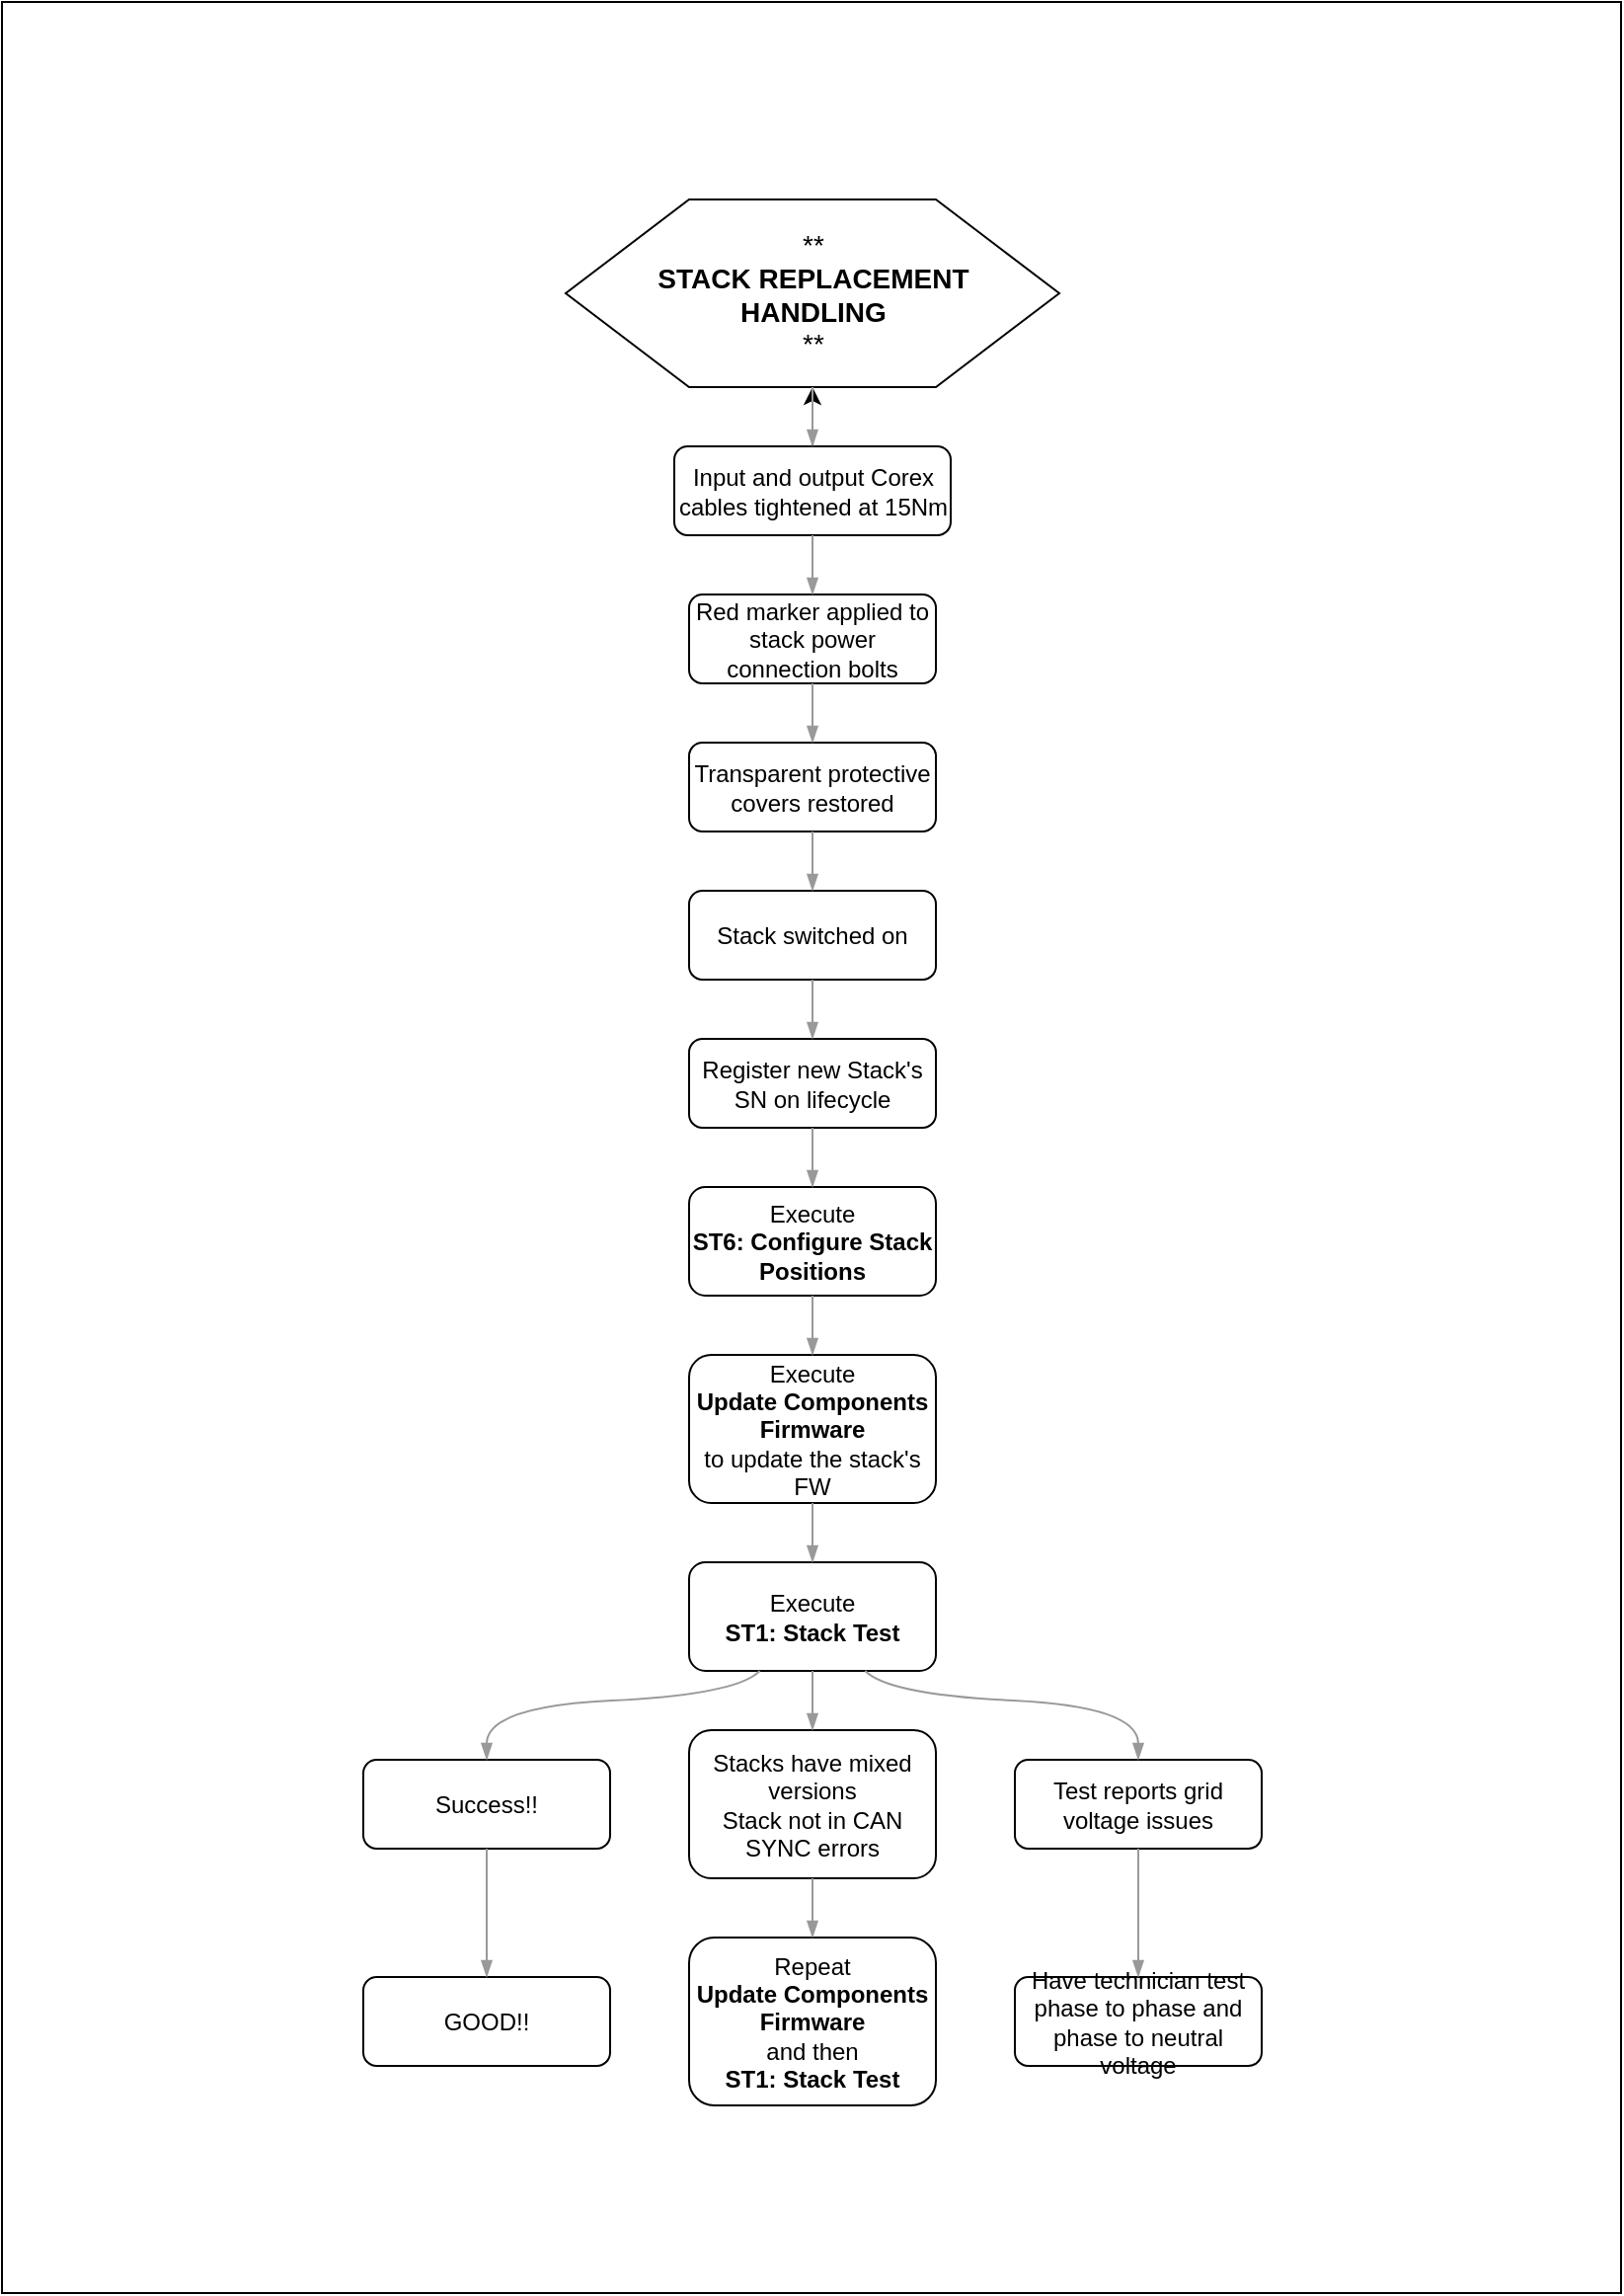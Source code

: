 <mxfile version="27.1.6">
  <diagram name="Pagina-1" id="UaNkxEnIw2f4sNMR2VHh">
    <mxGraphModel dx="2377" dy="1238" grid="1" gridSize="10" guides="1" tooltips="1" connect="1" arrows="1" fold="1" page="1" pageScale="1" pageWidth="827" pageHeight="1169" math="0" shadow="0">
      <root>
        <mxCell id="0" />
        <mxCell id="1" parent="0" />
        <mxCell id="O4qrvx7rD5n2ogxMP4Dq-696" value="" style="whiteSpace=wrap;html=1;imageAspect=0;fillColor=light-dark(#FFFFFF,#747474);" vertex="1" parent="1">
          <mxGeometry x="3" y="2" width="820" height="1160" as="geometry" />
        </mxCell>
        <UserObject label="%step%" step="**&lt;BR&gt;&lt;b&gt;STACK REPLACEMENT&lt;BR&gt;HANDLING&lt;/b&gt;&lt;BR&gt;**" shapeType="titleText" width="250" placeholders="1" id="O4qrvx7rD5n2ogxMP4Dq-667">
          <mxCell style="whiteSpace=wrap;shape=hexagon;fillColor=#ffffff;strokeColor=#000000;perimeter=hexagonPerimeter;fontSize=14;html=1;" vertex="1" parent="1">
            <mxGeometry x="288.5" y="102" width="250" height="95" as="geometry" />
          </mxCell>
        </UserObject>
        <mxCell id="O4qrvx7rD5n2ogxMP4Dq-697" value="" style="edgeStyle=orthogonalEdgeStyle;rounded=0;orthogonalLoop=1;jettySize=auto;html=1;" edge="1" parent="1" source="O4qrvx7rD5n2ogxMP4Dq-668" target="O4qrvx7rD5n2ogxMP4Dq-667">
          <mxGeometry relative="1" as="geometry" />
        </mxCell>
        <UserObject label="%step%" step="Input and output Corex cables tightened at 15Nm" shapeType="instruction" width="140" placeholders="1" id="O4qrvx7rD5n2ogxMP4Dq-668">
          <mxCell style="whiteSpace=wrap;rounded=1;fillColor=#ffffff;strokeColor=#000000;perimetre=rectanglePerimetre;html=1;" vertex="1" parent="1">
            <mxGeometry x="343.5" y="227" width="140" height="45" as="geometry" />
          </mxCell>
        </UserObject>
        <UserObject label="%step%" step="Red marker applied to stack power connection bolts" shapeType="instruction" width="125" placeholders="1" id="O4qrvx7rD5n2ogxMP4Dq-669">
          <mxCell style="whiteSpace=wrap;rounded=1;fillColor=#ffffff;strokeColor=#000000;perimetre=rectanglePerimetre;html=1;" vertex="1" parent="1">
            <mxGeometry x="351" y="302" width="125" height="45" as="geometry" />
          </mxCell>
        </UserObject>
        <UserObject label="%step%" step="Transparent protective covers restored" shapeType="instruction" width="125" placeholders="1" id="O4qrvx7rD5n2ogxMP4Dq-670">
          <mxCell style="whiteSpace=wrap;rounded=1;fillColor=#ffffff;strokeColor=#000000;perimetre=rectanglePerimetre;html=1;" vertex="1" parent="1">
            <mxGeometry x="351" y="377" width="125" height="45" as="geometry" />
          </mxCell>
        </UserObject>
        <UserObject label="%step%" step="Stack switched on" shapeType="instruction" width="125" link="" placeholders="1" id="O4qrvx7rD5n2ogxMP4Dq-671">
          <mxCell style="whiteSpace=wrap;rounded=1;fillColor=#ffffff;strokeColor=#000000;perimetre=rectanglePerimetre;html=1;" vertex="1" parent="1">
            <mxGeometry x="351" y="452" width="125" height="45" as="geometry" />
          </mxCell>
        </UserObject>
        <UserObject label="%step%" step="Register new Stack&#39;s SN on lifecycle" shapeType="instruction" width="125" placeholders="1" id="O4qrvx7rD5n2ogxMP4Dq-672">
          <mxCell style="whiteSpace=wrap;rounded=1;fillColor=#ffffff;strokeColor=#000000;perimetre=rectanglePerimetre;html=1;" vertex="1" parent="1">
            <mxGeometry x="351" y="527" width="125" height="45" as="geometry" />
          </mxCell>
        </UserObject>
        <UserObject label="%step%" step="Execute &lt;BR&gt;&lt;b&gt;ST6: Configure Stack Positions&lt;/b&gt;&lt;/BR&gt;" shapeType="instruction" width="125" link="" placeholders="1" id="O4qrvx7rD5n2ogxMP4Dq-673">
          <mxCell style="whiteSpace=wrap;rounded=1;fillColor=#ffffff;strokeColor=#000000;perimetre=rectanglePerimetre;html=1;" vertex="1" parent="1">
            <mxGeometry x="351" y="602" width="125" height="55" as="geometry" />
          </mxCell>
        </UserObject>
        <UserObject label="%step%" step="Execute &lt;BR&gt;&lt;b&gt; Update Components Firmware &lt;/b&gt;&lt;/BR&gt; to update the stack&#39;s FW" shapeType="instruction" width="125" placeholders="1" id="O4qrvx7rD5n2ogxMP4Dq-674">
          <mxCell style="whiteSpace=wrap;rounded=1;fillColor=#ffffff;strokeColor=#000000;perimetre=rectanglePerimetre;html=1;" vertex="1" parent="1">
            <mxGeometry x="351" y="687" width="125" height="75" as="geometry" />
          </mxCell>
        </UserObject>
        <UserObject label="%step%" step="Execute &lt;BR&gt;&lt;b&gt;ST1: Stack Test&lt;/b&gt;&lt;/BR&gt;" shapeType="instruction" width="125" placeholders="1" id="O4qrvx7rD5n2ogxMP4Dq-675">
          <mxCell style="whiteSpace=wrap;rounded=1;fillColor=#ffffff;strokeColor=#000000;perimetre=rectanglePerimetre;html=1;" vertex="1" parent="1">
            <mxGeometry x="351" y="792" width="125" height="55" as="geometry" />
          </mxCell>
        </UserObject>
        <UserObject label="%step%" step="Success!!" shapeType="instruction" width="125" placeholders="1" id="O4qrvx7rD5n2ogxMP4Dq-676">
          <mxCell style="whiteSpace=wrap;rounded=1;fillColor=#ffffff;strokeColor=#000000;perimetre=rectanglePerimetre;html=1;" vertex="1" parent="1">
            <mxGeometry x="186" y="892" width="125" height="45" as="geometry" />
          </mxCell>
        </UserObject>
        <UserObject label="%step%" step="Stacks have mixed versions&lt;BR&gt;Stack not in CAN&lt;BR&gt;SYNC errors" shapeType="instruction" width="125" placeholders="1" id="O4qrvx7rD5n2ogxMP4Dq-677">
          <mxCell style="whiteSpace=wrap;rounded=1;fillColor=#ffffff;strokeColor=#000000;perimetre=rectanglePerimetre;html=1;" vertex="1" parent="1">
            <mxGeometry x="351" y="877" width="125" height="75" as="geometry" />
          </mxCell>
        </UserObject>
        <UserObject label="%step%" step="Test reports grid voltage issues" shapeType="instruction" width="125" placeholders="1" id="O4qrvx7rD5n2ogxMP4Dq-678">
          <mxCell style="whiteSpace=wrap;rounded=1;fillColor=#ffffff;strokeColor=#000000;perimetre=rectanglePerimetre;html=1;" vertex="1" parent="1">
            <mxGeometry x="516" y="892" width="125" height="45" as="geometry" />
          </mxCell>
        </UserObject>
        <UserObject label="%step%" step="Repeat &lt;BR&gt;&lt;b&gt; Update Components Firmware &lt;/b&gt;&lt;/BR&gt; and then &lt;BR&gt;&lt;b&gt;ST1: Stack Test&lt;/b&gt;&lt;/BR&gt;" shapeType="instruction" width="125" placeholders="1" id="O4qrvx7rD5n2ogxMP4Dq-679">
          <mxCell style="whiteSpace=wrap;rounded=1;fillColor=#ffffff;strokeColor=#000000;perimetre=rectanglePerimetre;html=1;" vertex="1" parent="1">
            <mxGeometry x="351" y="982" width="125" height="85" as="geometry" />
          </mxCell>
        </UserObject>
        <UserObject label="%step%" step="Have technician test phase to phase and phase to neutral voltage" shapeType="instruction" width="125" placeholders="1" id="O4qrvx7rD5n2ogxMP4Dq-680">
          <mxCell style="whiteSpace=wrap;rounded=1;fillColor=#ffffff;strokeColor=#000000;perimetre=rectanglePerimetre;html=1;" vertex="1" parent="1">
            <mxGeometry x="516" y="1002" width="125" height="45" as="geometry" />
          </mxCell>
        </UserObject>
        <UserObject label="%step%" step="GOOD!!" shapeType="instruction" width="125" placeholders="1" id="O4qrvx7rD5n2ogxMP4Dq-681">
          <mxCell style="whiteSpace=wrap;rounded=1;fillColor=#ffffff;strokeColor=#000000;perimetre=rectanglePerimetre;html=1;" vertex="1" parent="1">
            <mxGeometry x="186" y="1002" width="125" height="45" as="geometry" />
          </mxCell>
        </UserObject>
        <mxCell id="O4qrvx7rD5n2ogxMP4Dq-682" value="" style="curved=1;endArrow=blockThin;startArrow=none;strokeColor=#999999;endFill=1;" edge="1" parent="1" source="O4qrvx7rD5n2ogxMP4Dq-667" target="O4qrvx7rD5n2ogxMP4Dq-668">
          <mxGeometry relative="1" as="geometry">
            <Array as="points">
              <mxPoint x="413.5" y="209" />
              <mxPoint x="413.5" y="215" />
            </Array>
          </mxGeometry>
        </mxCell>
        <mxCell id="O4qrvx7rD5n2ogxMP4Dq-683" value="" style="curved=1;endArrow=blockThin;startArrow=none;strokeColor=#999999;endFill=1;" edge="1" parent="1" source="O4qrvx7rD5n2ogxMP4Dq-668" target="O4qrvx7rD5n2ogxMP4Dq-669">
          <mxGeometry relative="1" as="geometry">
            <Array as="points">
              <mxPoint x="413.5" y="284" />
              <mxPoint x="413.5" y="290" />
            </Array>
          </mxGeometry>
        </mxCell>
        <mxCell id="O4qrvx7rD5n2ogxMP4Dq-684" value="" style="curved=1;endArrow=blockThin;startArrow=none;strokeColor=#999999;endFill=1;" edge="1" parent="1" source="O4qrvx7rD5n2ogxMP4Dq-669" target="O4qrvx7rD5n2ogxMP4Dq-670">
          <mxGeometry relative="1" as="geometry">
            <Array as="points">
              <mxPoint x="413.5" y="359" />
              <mxPoint x="413.5" y="365" />
            </Array>
          </mxGeometry>
        </mxCell>
        <mxCell id="O4qrvx7rD5n2ogxMP4Dq-685" value="" style="curved=1;endArrow=blockThin;startArrow=none;strokeColor=#999999;endFill=1;" edge="1" parent="1" source="O4qrvx7rD5n2ogxMP4Dq-670" target="O4qrvx7rD5n2ogxMP4Dq-671">
          <mxGeometry relative="1" as="geometry">
            <Array as="points">
              <mxPoint x="413.5" y="434" />
              <mxPoint x="413.5" y="440" />
            </Array>
          </mxGeometry>
        </mxCell>
        <mxCell id="O4qrvx7rD5n2ogxMP4Dq-686" value="" style="curved=1;endArrow=blockThin;startArrow=none;strokeColor=#999999;endFill=1;" edge="1" parent="1" source="O4qrvx7rD5n2ogxMP4Dq-671" target="O4qrvx7rD5n2ogxMP4Dq-672">
          <mxGeometry relative="1" as="geometry">
            <Array as="points">
              <mxPoint x="413.5" y="509" />
              <mxPoint x="413.5" y="515" />
            </Array>
          </mxGeometry>
        </mxCell>
        <mxCell id="O4qrvx7rD5n2ogxMP4Dq-687" value="" style="curved=1;endArrow=blockThin;startArrow=none;strokeColor=#999999;endFill=1;" edge="1" parent="1" source="O4qrvx7rD5n2ogxMP4Dq-672" target="O4qrvx7rD5n2ogxMP4Dq-673">
          <mxGeometry relative="1" as="geometry">
            <Array as="points">
              <mxPoint x="413.5" y="584" />
              <mxPoint x="413.5" y="590" />
            </Array>
          </mxGeometry>
        </mxCell>
        <mxCell id="O4qrvx7rD5n2ogxMP4Dq-688" value="" style="curved=1;endArrow=blockThin;startArrow=none;strokeColor=#999999;endFill=1;" edge="1" parent="1" source="O4qrvx7rD5n2ogxMP4Dq-673" target="O4qrvx7rD5n2ogxMP4Dq-674">
          <mxGeometry relative="1" as="geometry">
            <Array as="points">
              <mxPoint x="413.5" y="669" />
              <mxPoint x="413.5" y="675" />
            </Array>
          </mxGeometry>
        </mxCell>
        <mxCell id="O4qrvx7rD5n2ogxMP4Dq-689" value="" style="curved=1;endArrow=blockThin;startArrow=none;strokeColor=#999999;endFill=1;" edge="1" parent="1" source="O4qrvx7rD5n2ogxMP4Dq-674" target="O4qrvx7rD5n2ogxMP4Dq-675">
          <mxGeometry relative="1" as="geometry">
            <Array as="points">
              <mxPoint x="413.5" y="774" />
              <mxPoint x="413.5" y="780" />
            </Array>
          </mxGeometry>
        </mxCell>
        <mxCell id="O4qrvx7rD5n2ogxMP4Dq-690" value="" style="curved=1;endArrow=blockThin;startArrow=none;strokeColor=#999999;endFill=1;" edge="1" parent="1" source="O4qrvx7rD5n2ogxMP4Dq-675" target="O4qrvx7rD5n2ogxMP4Dq-676">
          <mxGeometry relative="1" as="geometry">
            <Array as="points">
              <mxPoint x="375.167" y="859" />
              <mxPoint x="248.5" y="865" />
            </Array>
          </mxGeometry>
        </mxCell>
        <mxCell id="O4qrvx7rD5n2ogxMP4Dq-691" value="" style="curved=1;endArrow=blockThin;startArrow=none;strokeColor=#999999;endFill=1;" edge="1" parent="1" source="O4qrvx7rD5n2ogxMP4Dq-675" target="O4qrvx7rD5n2ogxMP4Dq-677">
          <mxGeometry relative="1" as="geometry">
            <Array as="points">
              <mxPoint x="413.5" y="861" />
              <mxPoint x="413.5" y="865" />
            </Array>
          </mxGeometry>
        </mxCell>
        <mxCell id="O4qrvx7rD5n2ogxMP4Dq-692" value="" style="curved=1;endArrow=blockThin;startArrow=none;strokeColor=#999999;endFill=1;" edge="1" parent="1" source="O4qrvx7rD5n2ogxMP4Dq-675" target="O4qrvx7rD5n2ogxMP4Dq-678">
          <mxGeometry relative="1" as="geometry">
            <Array as="points">
              <mxPoint x="451.833" y="859" />
              <mxPoint x="578.5" y="865" />
            </Array>
          </mxGeometry>
        </mxCell>
        <mxCell id="O4qrvx7rD5n2ogxMP4Dq-693" value="" style="curved=1;endArrow=blockThin;startArrow=none;strokeColor=#999999;endFill=1;" edge="1" parent="1" source="O4qrvx7rD5n2ogxMP4Dq-677" target="O4qrvx7rD5n2ogxMP4Dq-679">
          <mxGeometry relative="1" as="geometry">
            <Array as="points">
              <mxPoint x="413.5" y="964" />
              <mxPoint x="413.5" y="970" />
            </Array>
          </mxGeometry>
        </mxCell>
        <mxCell id="O4qrvx7rD5n2ogxMP4Dq-694" value="" style="curved=1;endArrow=blockThin;startArrow=none;strokeColor=#999999;endFill=1;" edge="1" parent="1" source="O4qrvx7rD5n2ogxMP4Dq-678" target="O4qrvx7rD5n2ogxMP4Dq-680">
          <mxGeometry relative="1" as="geometry">
            <Array as="points">
              <mxPoint x="578.5" y="964" />
              <mxPoint x="578.5" y="970" />
            </Array>
          </mxGeometry>
        </mxCell>
        <mxCell id="O4qrvx7rD5n2ogxMP4Dq-695" value="" style="curved=1;endArrow=blockThin;startArrow=none;strokeColor=#999999;endFill=1;" edge="1" parent="1" source="O4qrvx7rD5n2ogxMP4Dq-676" target="O4qrvx7rD5n2ogxMP4Dq-681">
          <mxGeometry relative="1" as="geometry">
            <Array as="points">
              <mxPoint x="248.5" y="964" />
              <mxPoint x="248.5" y="970" />
            </Array>
          </mxGeometry>
        </mxCell>
      </root>
    </mxGraphModel>
  </diagram>
</mxfile>
